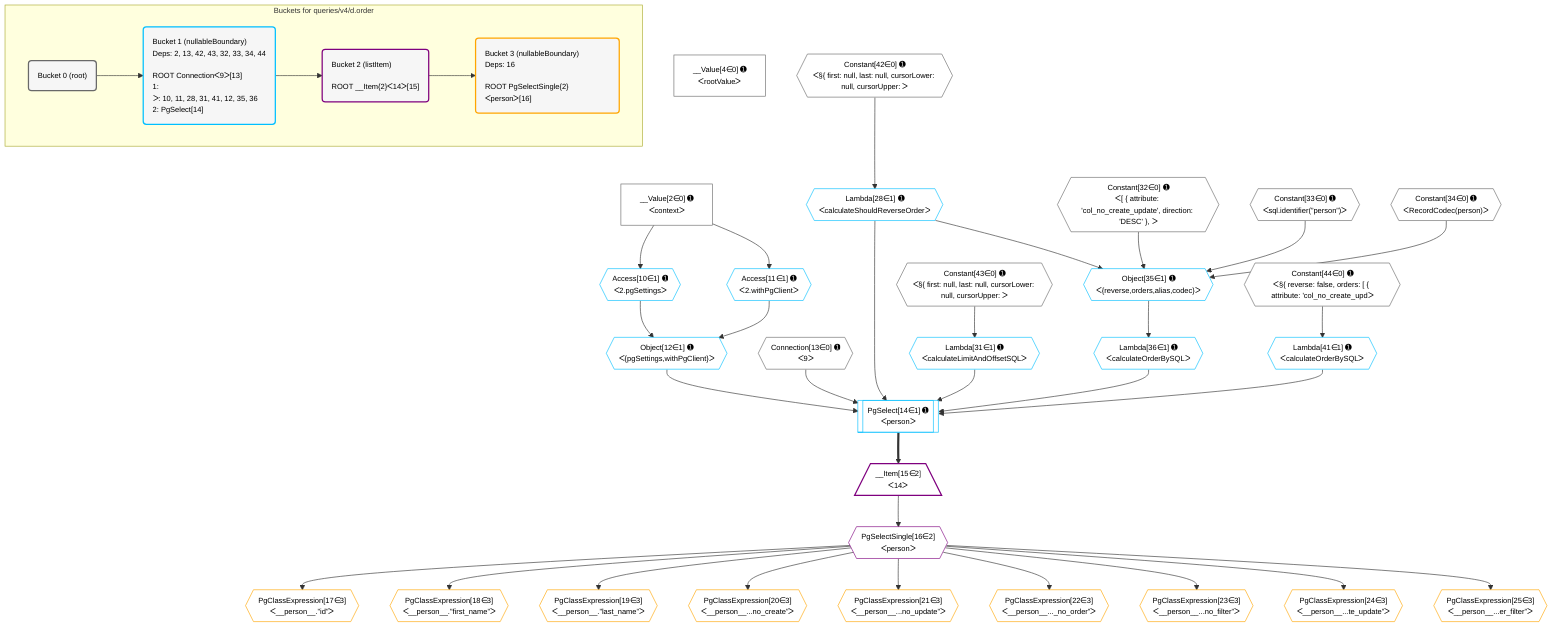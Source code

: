 %%{init: {'themeVariables': { 'fontSize': '12px'}}}%%
graph TD
    classDef path fill:#eee,stroke:#000,color:#000
    classDef plan fill:#fff,stroke-width:1px,color:#000
    classDef itemplan fill:#fff,stroke-width:2px,color:#000
    classDef unbatchedplan fill:#dff,stroke-width:1px,color:#000
    classDef sideeffectplan fill:#fcc,stroke-width:2px,color:#000
    classDef bucket fill:#f6f6f6,color:#000,stroke-width:2px,text-align:left


    %% plan dependencies
    __Value2["__Value[2∈0] ➊<br />ᐸcontextᐳ"]:::plan
    __Value4["__Value[4∈0] ➊<br />ᐸrootValueᐳ"]:::plan
    Connection13{{"Connection[13∈0] ➊<br />ᐸ9ᐳ"}}:::plan
    Constant32{{"Constant[32∈0] ➊<br />ᐸ[ { attribute: 'col_no_create_update', direction: 'DESC' }, ᐳ"}}:::plan
    Constant33{{"Constant[33∈0] ➊<br />ᐸsql.identifier(”person”)ᐳ"}}:::plan
    Constant34{{"Constant[34∈0] ➊<br />ᐸRecordCodec(person)ᐳ"}}:::plan
    Constant42{{"Constant[42∈0] ➊<br />ᐸ§{ first: null, last: null, cursorLower: null, cursorUpper: ᐳ"}}:::plan
    Constant43{{"Constant[43∈0] ➊<br />ᐸ§{ first: null, last: null, cursorLower: null, cursorUpper: ᐳ"}}:::plan
    Constant44{{"Constant[44∈0] ➊<br />ᐸ§{ reverse: false, orders: [ { attribute: 'col_no_create_updᐳ"}}:::plan
    PgSelect14[["PgSelect[14∈1] ➊<br />ᐸpersonᐳ"]]:::plan
    Object12{{"Object[12∈1] ➊<br />ᐸ{pgSettings,withPgClient}ᐳ"}}:::plan
    Lambda28{{"Lambda[28∈1] ➊<br />ᐸcalculateShouldReverseOrderᐳ"}}:::plan
    Lambda31{{"Lambda[31∈1] ➊<br />ᐸcalculateLimitAndOffsetSQLᐳ"}}:::plan
    Lambda36{{"Lambda[36∈1] ➊<br />ᐸcalculateOrderBySQLᐳ"}}:::plan
    Lambda41{{"Lambda[41∈1] ➊<br />ᐸcalculateOrderBySQLᐳ"}}:::plan
    Object12 & Connection13 & Lambda28 & Lambda31 & Lambda36 & Lambda41 --> PgSelect14
    Object35{{"Object[35∈1] ➊<br />ᐸ{reverse,orders,alias,codec}ᐳ"}}:::plan
    Lambda28 & Constant32 & Constant33 & Constant34 --> Object35
    Access10{{"Access[10∈1] ➊<br />ᐸ2.pgSettingsᐳ"}}:::plan
    Access11{{"Access[11∈1] ➊<br />ᐸ2.withPgClientᐳ"}}:::plan
    Access10 & Access11 --> Object12
    __Value2 --> Access10
    __Value2 --> Access11
    Constant42 --> Lambda28
    Constant43 --> Lambda31
    Object35 --> Lambda36
    Constant44 --> Lambda41
    __Item15[/"__Item[15∈2]<br />ᐸ14ᐳ"\]:::itemplan
    PgSelect14 ==> __Item15
    PgSelectSingle16{{"PgSelectSingle[16∈2]<br />ᐸpersonᐳ"}}:::plan
    __Item15 --> PgSelectSingle16
    PgClassExpression17{{"PgClassExpression[17∈3]<br />ᐸ__person__.”id”ᐳ"}}:::plan
    PgSelectSingle16 --> PgClassExpression17
    PgClassExpression18{{"PgClassExpression[18∈3]<br />ᐸ__person__.”first_name”ᐳ"}}:::plan
    PgSelectSingle16 --> PgClassExpression18
    PgClassExpression19{{"PgClassExpression[19∈3]<br />ᐸ__person__.”last_name”ᐳ"}}:::plan
    PgSelectSingle16 --> PgClassExpression19
    PgClassExpression20{{"PgClassExpression[20∈3]<br />ᐸ__person__...no_create”ᐳ"}}:::plan
    PgSelectSingle16 --> PgClassExpression20
    PgClassExpression21{{"PgClassExpression[21∈3]<br />ᐸ__person__...no_update”ᐳ"}}:::plan
    PgSelectSingle16 --> PgClassExpression21
    PgClassExpression22{{"PgClassExpression[22∈3]<br />ᐸ__person__..._no_order”ᐳ"}}:::plan
    PgSelectSingle16 --> PgClassExpression22
    PgClassExpression23{{"PgClassExpression[23∈3]<br />ᐸ__person__...no_filter”ᐳ"}}:::plan
    PgSelectSingle16 --> PgClassExpression23
    PgClassExpression24{{"PgClassExpression[24∈3]<br />ᐸ__person__...te_update”ᐳ"}}:::plan
    PgSelectSingle16 --> PgClassExpression24
    PgClassExpression25{{"PgClassExpression[25∈3]<br />ᐸ__person__...er_filter”ᐳ"}}:::plan
    PgSelectSingle16 --> PgClassExpression25

    %% define steps

    subgraph "Buckets for queries/v4/d.order"
    Bucket0("Bucket 0 (root)"):::bucket
    classDef bucket0 stroke:#696969
    class Bucket0,__Value2,__Value4,Connection13,Constant32,Constant33,Constant34,Constant42,Constant43,Constant44 bucket0
    Bucket1("Bucket 1 (nullableBoundary)<br />Deps: 2, 13, 42, 43, 32, 33, 34, 44<br /><br />ROOT Connectionᐸ9ᐳ[13]<br />1: <br />ᐳ: 10, 11, 28, 31, 41, 12, 35, 36<br />2: PgSelect[14]"):::bucket
    classDef bucket1 stroke:#00bfff
    class Bucket1,Access10,Access11,Object12,PgSelect14,Lambda28,Lambda31,Object35,Lambda36,Lambda41 bucket1
    Bucket2("Bucket 2 (listItem)<br /><br />ROOT __Item{2}ᐸ14ᐳ[15]"):::bucket
    classDef bucket2 stroke:#7f007f
    class Bucket2,__Item15,PgSelectSingle16 bucket2
    Bucket3("Bucket 3 (nullableBoundary)<br />Deps: 16<br /><br />ROOT PgSelectSingle{2}ᐸpersonᐳ[16]"):::bucket
    classDef bucket3 stroke:#ffa500
    class Bucket3,PgClassExpression17,PgClassExpression18,PgClassExpression19,PgClassExpression20,PgClassExpression21,PgClassExpression22,PgClassExpression23,PgClassExpression24,PgClassExpression25 bucket3
    Bucket0 --> Bucket1
    Bucket1 --> Bucket2
    Bucket2 --> Bucket3
    end